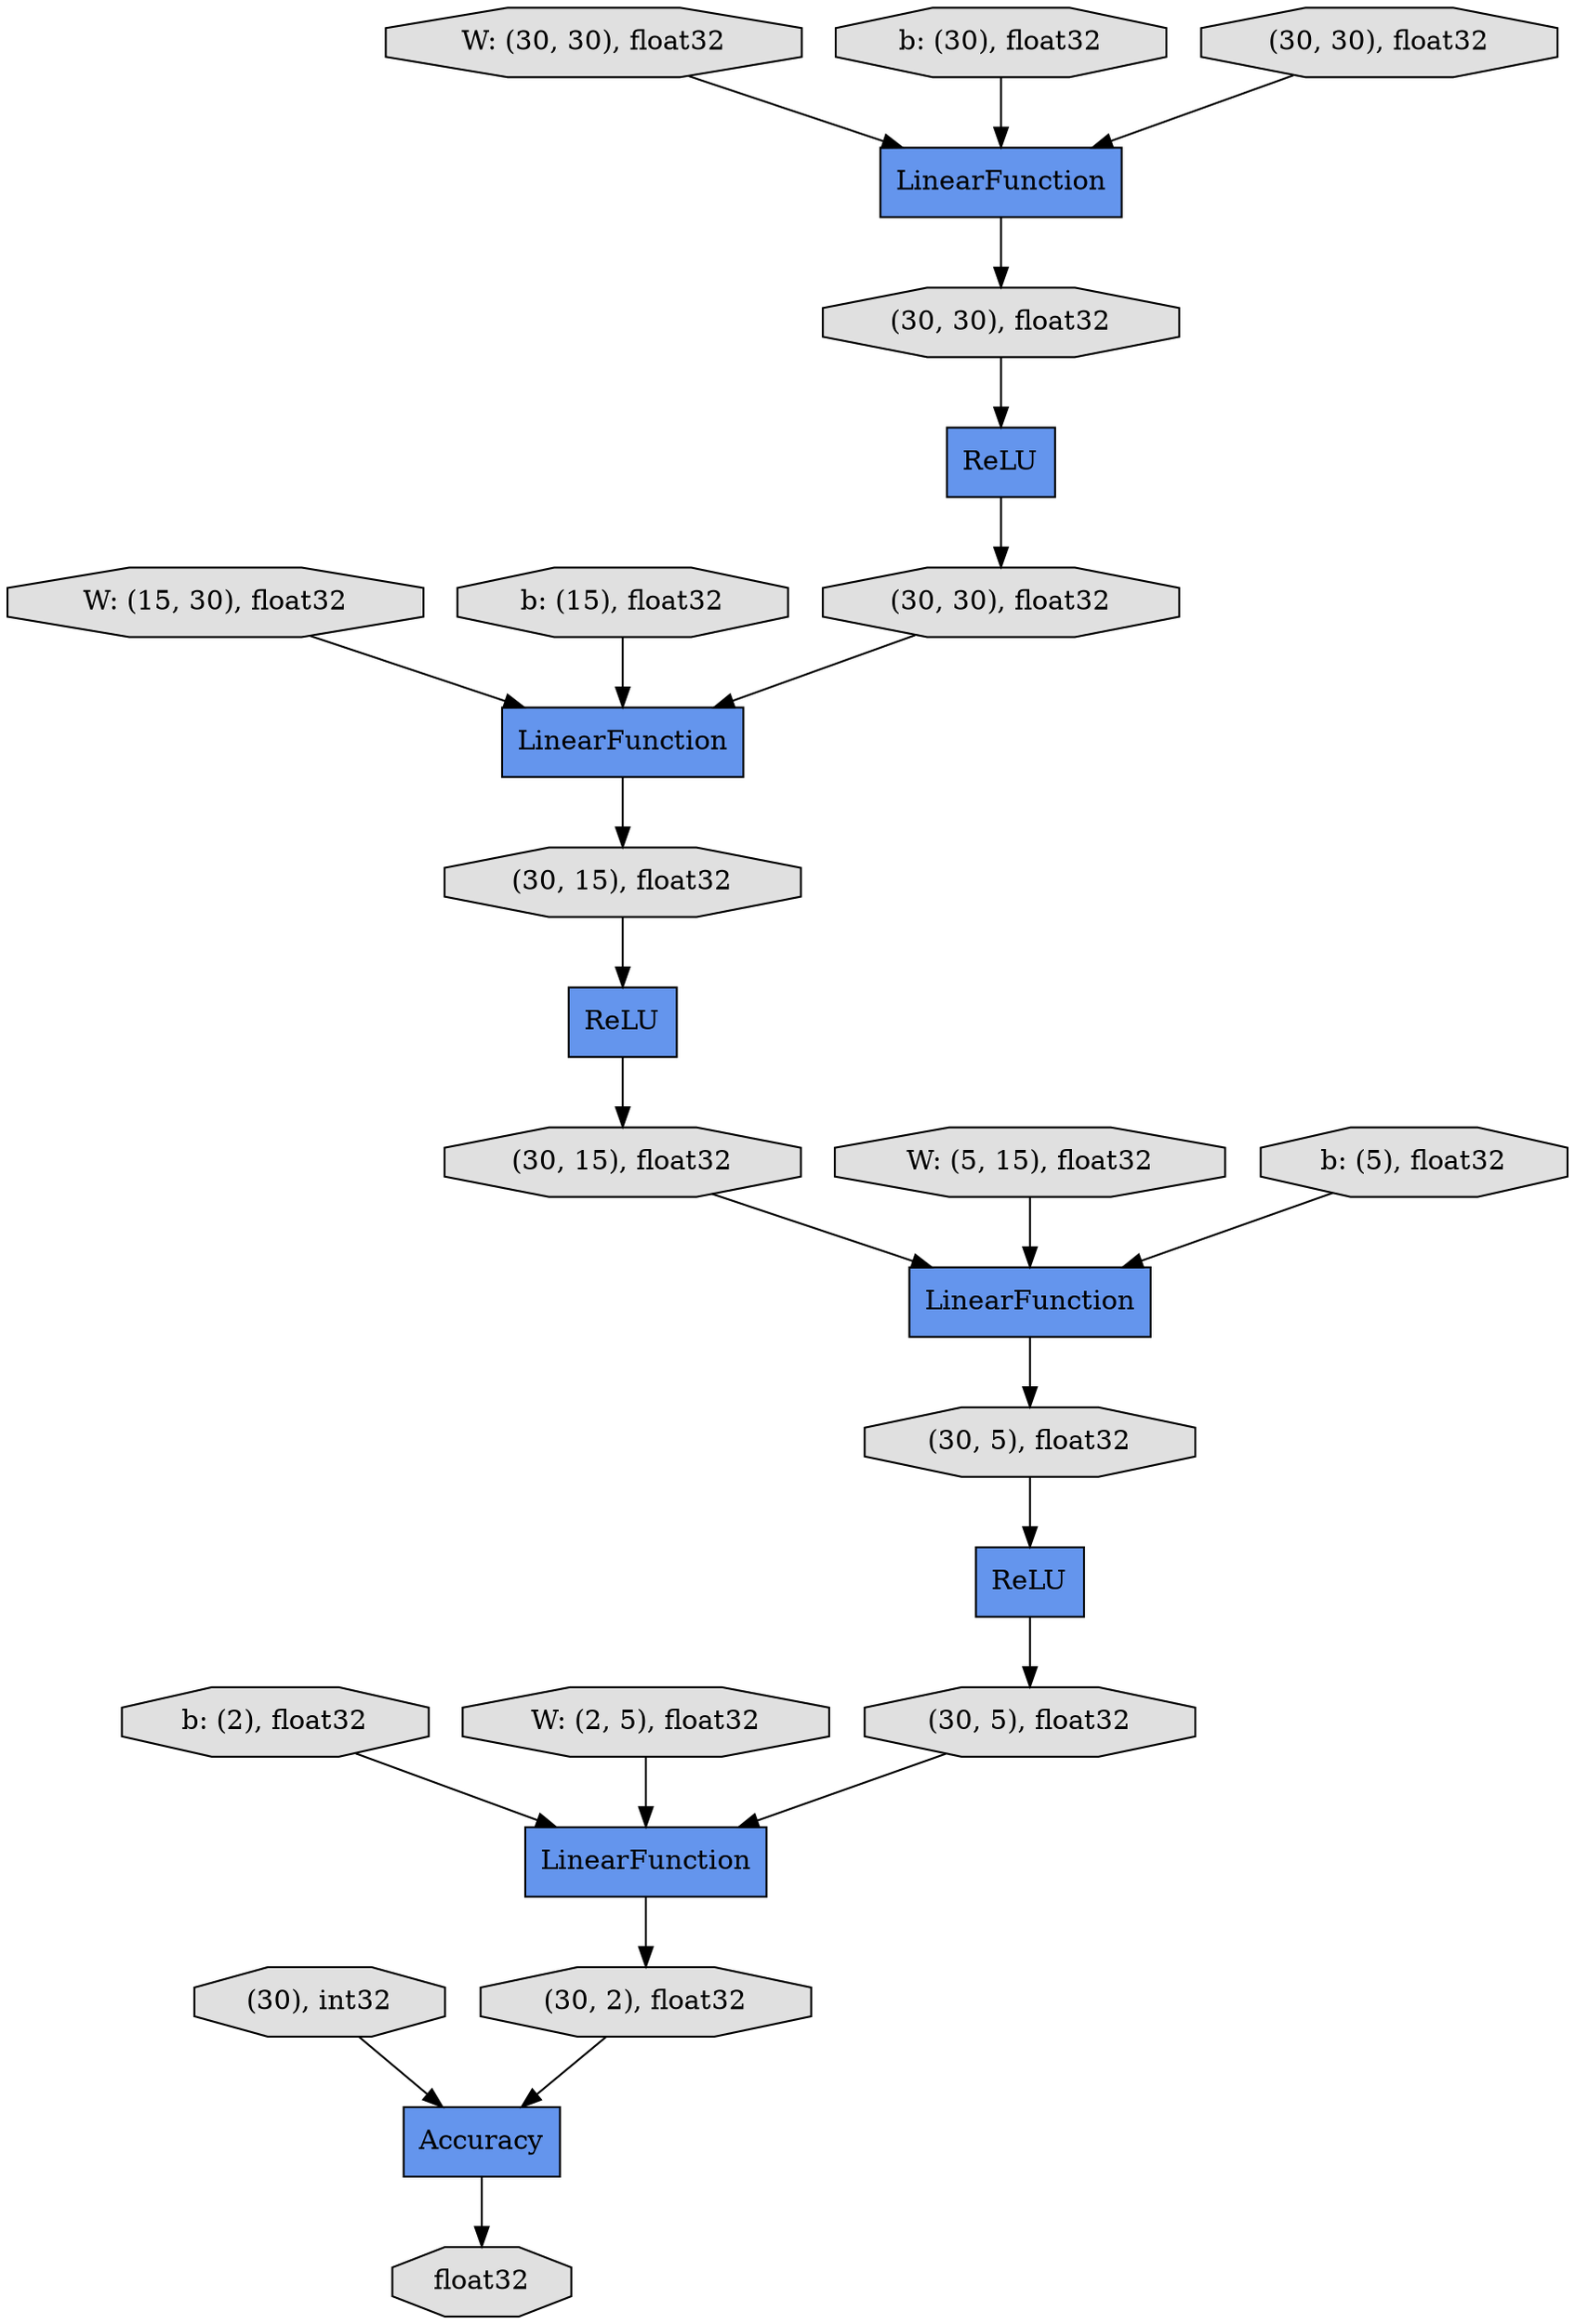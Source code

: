 digraph graphname{rankdir=TB;139791744647240 [label="ReLU",shape="record",fillcolor="#6495ED",style="filled"];139791744647352 [label="(30, 15), float32",shape="octagon",fillcolor="#E0E0E0",style="filled"];139791744647408 [label="LinearFunction",shape="record",fillcolor="#6495ED",style="filled"];139791744647464 [label="(30, 5), float32",shape="octagon",fillcolor="#E0E0E0",style="filled"];139791744637248 [label="W: (30, 30), float32",shape="octagon",fillcolor="#E0E0E0",style="filled"];139791744520144 [label="(30, 15), float32",shape="octagon",fillcolor="#E0E0E0",style="filled"];139791744647576 [label="Accuracy",shape="record",fillcolor="#6495ED",style="filled"];139791744647632 [label="(30, 5), float32",shape="octagon",fillcolor="#E0E0E0",style="filled"];139791744647744 [label="(30, 2), float32",shape="octagon",fillcolor="#E0E0E0",style="filled"];139791744637528 [label="b: (30), float32",shape="octagon",fillcolor="#E0E0E0",style="filled"];139791744518912 [label="LinearFunction",shape="record",fillcolor="#6495ED",style="filled"];139791744648024 [label="(30), int32",shape="octagon",fillcolor="#E0E0E0",style="filled"];139791744637808 [label="W: (15, 30), float32",shape="octagon",fillcolor="#E0E0E0",style="filled"];139791744648136 [label="float32",shape="octagon",fillcolor="#E0E0E0",style="filled"];139791744638088 [label="b: (15), float32",shape="octagon",fillcolor="#E0E0E0",style="filled"];139791744638368 [label="W: (5, 15), float32",shape="octagon",fillcolor="#E0E0E0",style="filled"];139791744519696 [label="ReLU",shape="record",fillcolor="#6495ED",style="filled"];139791744519752 [label="ReLU",shape="record",fillcolor="#6495ED",style="filled"];139791744519808 [label="(30, 30), float32",shape="octagon",fillcolor="#E0E0E0",style="filled"];139791744638648 [label="b: (5), float32",shape="octagon",fillcolor="#E0E0E0",style="filled"];139791744519864 [label="LinearFunction",shape="record",fillcolor="#6495ED",style="filled"];139791744519920 [label="(30, 30), float32",shape="octagon",fillcolor="#E0E0E0",style="filled"];139791744636688 [label="b: (2), float32",shape="octagon",fillcolor="#E0E0E0",style="filled"];139791744520032 [label="(30, 30), float32",shape="octagon",fillcolor="#E0E0E0",style="filled"];139791744520088 [label="LinearFunction",shape="record",fillcolor="#6495ED",style="filled"];139791744638928 [label="W: (2, 5), float32",shape="octagon",fillcolor="#E0E0E0",style="filled"];139791744648024 -> 139791744647576;139791744647464 -> 139791744647240;139791744647408 -> 139791744647744;139791744637248 -> 139791744518912;139791744637528 -> 139791744518912;139791744520088 -> 139791744647464;139791744520144 -> 139791744519696;139791744518912 -> 139791744519920;139791744638928 -> 139791744647408;139791744647576 -> 139791744648136;139791744519752 -> 139791744520032;139791744520032 -> 139791744519864;139791744647352 -> 139791744520088;139791744647632 -> 139791744647408;139791744647240 -> 139791744647632;139791744519808 -> 139791744518912;139791744637808 -> 139791744519864;139791744638088 -> 139791744519864;139791744519696 -> 139791744647352;139791744519864 -> 139791744520144;139791744647744 -> 139791744647576;139791744519920 -> 139791744519752;139791744638648 -> 139791744520088;139791744638368 -> 139791744520088;139791744636688 -> 139791744647408;}
